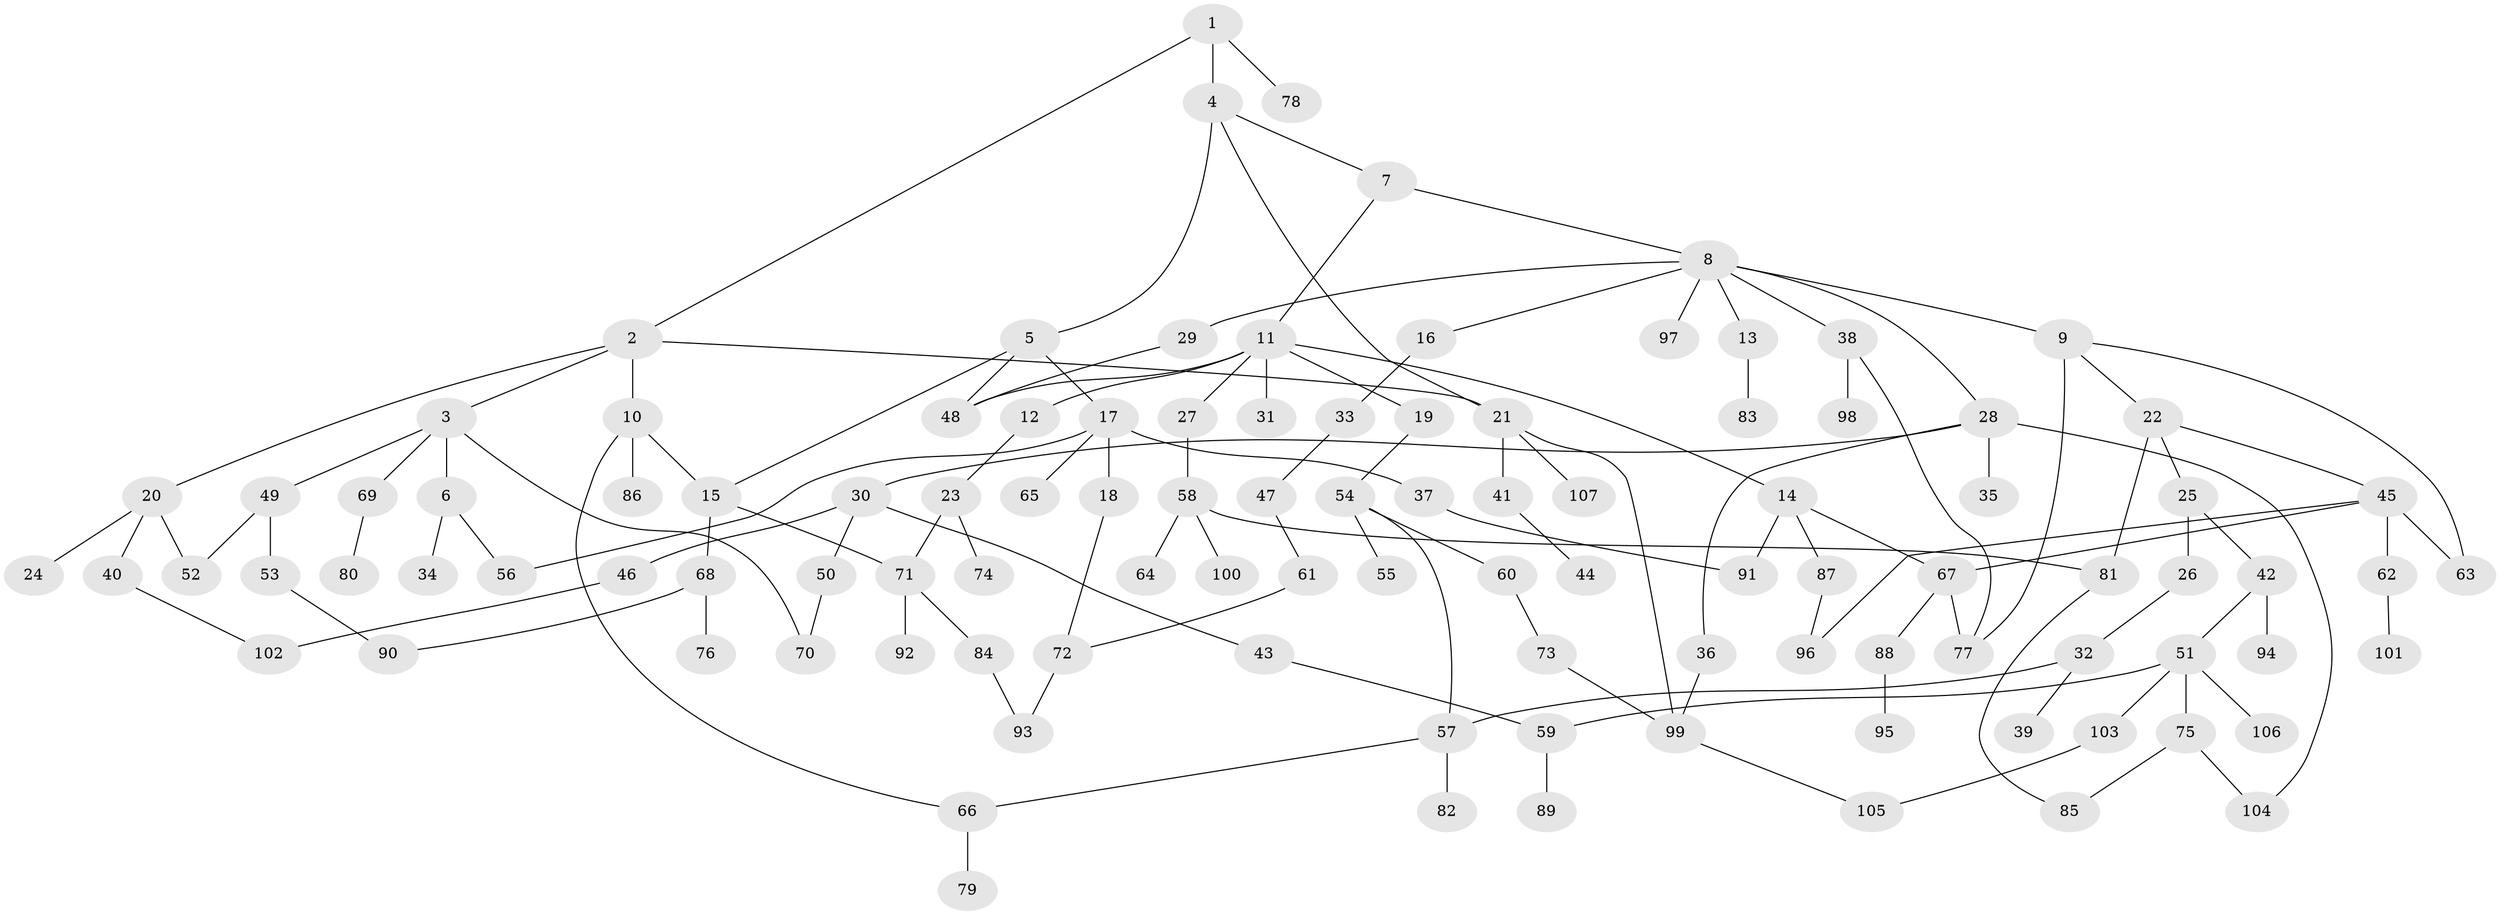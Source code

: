 // Generated by graph-tools (version 1.1) at 2025/49/03/09/25 03:49:17]
// undirected, 107 vertices, 133 edges
graph export_dot {
graph [start="1"]
  node [color=gray90,style=filled];
  1;
  2;
  3;
  4;
  5;
  6;
  7;
  8;
  9;
  10;
  11;
  12;
  13;
  14;
  15;
  16;
  17;
  18;
  19;
  20;
  21;
  22;
  23;
  24;
  25;
  26;
  27;
  28;
  29;
  30;
  31;
  32;
  33;
  34;
  35;
  36;
  37;
  38;
  39;
  40;
  41;
  42;
  43;
  44;
  45;
  46;
  47;
  48;
  49;
  50;
  51;
  52;
  53;
  54;
  55;
  56;
  57;
  58;
  59;
  60;
  61;
  62;
  63;
  64;
  65;
  66;
  67;
  68;
  69;
  70;
  71;
  72;
  73;
  74;
  75;
  76;
  77;
  78;
  79;
  80;
  81;
  82;
  83;
  84;
  85;
  86;
  87;
  88;
  89;
  90;
  91;
  92;
  93;
  94;
  95;
  96;
  97;
  98;
  99;
  100;
  101;
  102;
  103;
  104;
  105;
  106;
  107;
  1 -- 2;
  1 -- 4;
  1 -- 78;
  2 -- 3;
  2 -- 10;
  2 -- 20;
  2 -- 21;
  3 -- 6;
  3 -- 49;
  3 -- 69;
  3 -- 70;
  4 -- 5;
  4 -- 7;
  4 -- 21;
  5 -- 17;
  5 -- 48;
  5 -- 15;
  6 -- 34;
  6 -- 56;
  7 -- 8;
  7 -- 11;
  8 -- 9;
  8 -- 13;
  8 -- 16;
  8 -- 28;
  8 -- 29;
  8 -- 38;
  8 -- 97;
  9 -- 22;
  9 -- 63;
  9 -- 77;
  10 -- 15;
  10 -- 86;
  10 -- 66;
  11 -- 12;
  11 -- 14;
  11 -- 19;
  11 -- 27;
  11 -- 31;
  11 -- 48;
  12 -- 23;
  13 -- 83;
  14 -- 87;
  14 -- 91;
  14 -- 67;
  15 -- 68;
  15 -- 71;
  16 -- 33;
  17 -- 18;
  17 -- 37;
  17 -- 65;
  17 -- 56;
  18 -- 72;
  19 -- 54;
  20 -- 24;
  20 -- 40;
  20 -- 52;
  21 -- 41;
  21 -- 99;
  21 -- 107;
  22 -- 25;
  22 -- 45;
  22 -- 81;
  23 -- 74;
  23 -- 71;
  25 -- 26;
  25 -- 42;
  26 -- 32;
  27 -- 58;
  28 -- 30;
  28 -- 35;
  28 -- 36;
  28 -- 104;
  29 -- 48;
  30 -- 43;
  30 -- 46;
  30 -- 50;
  32 -- 39;
  32 -- 57;
  33 -- 47;
  36 -- 99;
  37 -- 91;
  38 -- 77;
  38 -- 98;
  40 -- 102;
  41 -- 44;
  42 -- 51;
  42 -- 94;
  43 -- 59;
  45 -- 62;
  45 -- 67;
  45 -- 63;
  45 -- 96;
  46 -- 102;
  47 -- 61;
  49 -- 52;
  49 -- 53;
  50 -- 70;
  51 -- 59;
  51 -- 75;
  51 -- 103;
  51 -- 106;
  53 -- 90;
  54 -- 55;
  54 -- 57;
  54 -- 60;
  57 -- 66;
  57 -- 82;
  58 -- 64;
  58 -- 100;
  58 -- 81;
  59 -- 89;
  60 -- 73;
  61 -- 72;
  62 -- 101;
  66 -- 79;
  67 -- 88;
  67 -- 77;
  68 -- 76;
  68 -- 90;
  69 -- 80;
  71 -- 84;
  71 -- 92;
  72 -- 93;
  73 -- 99;
  75 -- 85;
  75 -- 104;
  81 -- 85;
  84 -- 93;
  87 -- 96;
  88 -- 95;
  99 -- 105;
  103 -- 105;
}
